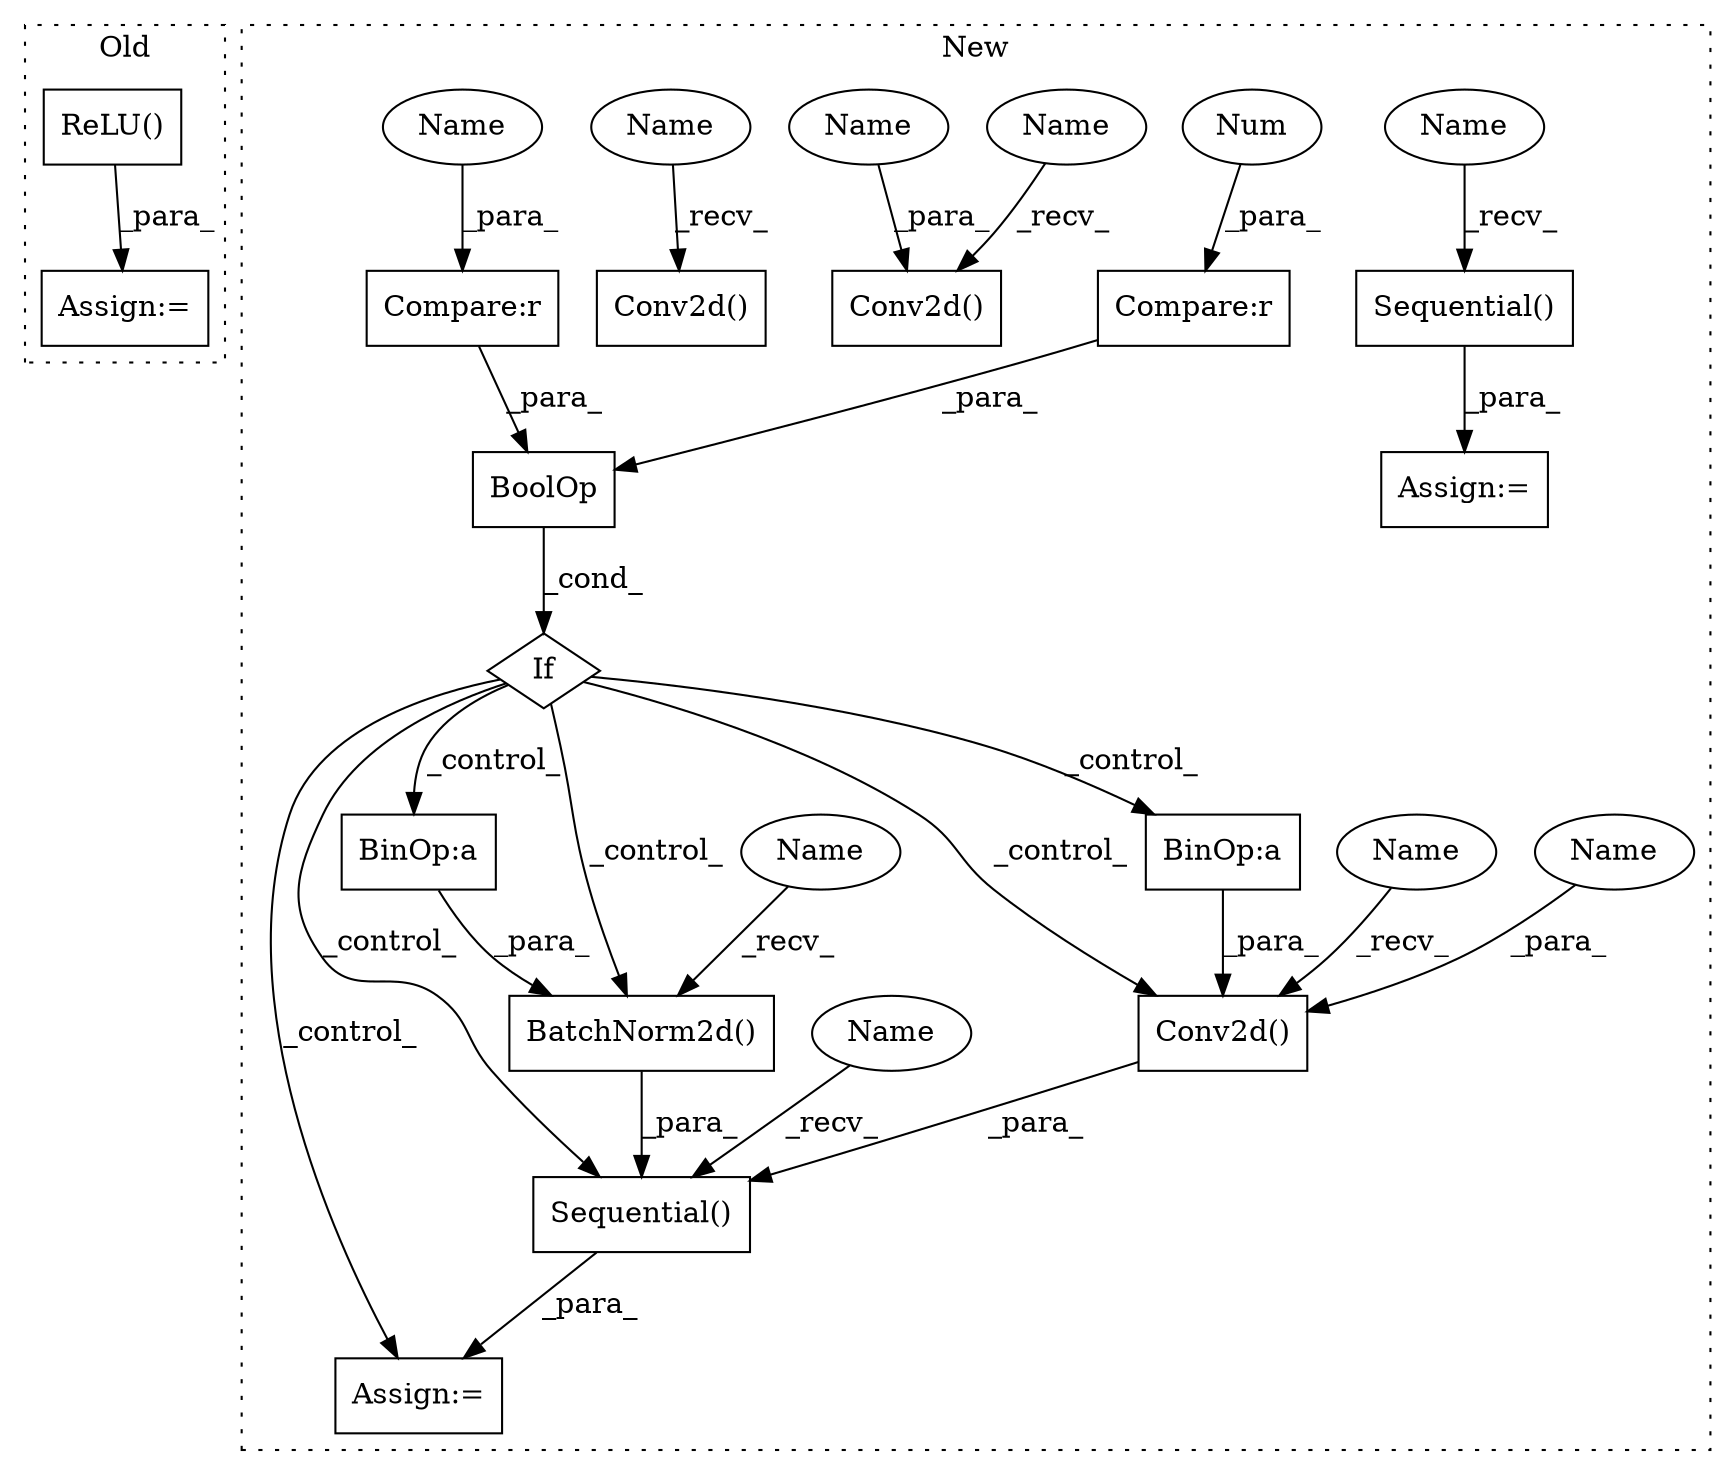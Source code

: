 digraph G {
subgraph cluster0 {
1 [label="ReLU()" a="75" s="536" l="21" shape="box"];
3 [label="Assign:=" a="68" s="533" l="3" shape="box"];
label = "Old";
style="dotted";
}
subgraph cluster1 {
2 [label="Conv2d()" a="75" s="912,954" l="10,69" shape="box"];
4 [label="Sequential()" a="75" s="775" l="15" shape="box"];
5 [label="Conv2d()" a="75" s="603,627" l="10,80" shape="box"];
6 [label="Assign:=" a="68" s="772" l="3" shape="box"];
7 [label="Conv2d()" a="75" s="445,485" l="23,54" shape="box"];
8 [label="Assign:=" a="68" s="878" l="3" shape="box"];
9 [label="If" a="96" s="799,851" l="3,14" shape="diamond"];
10 [label="Sequential()" a="75" s="881,1078" l="31,14" shape="box"];
11 [label="BinOp:a" a="82" s="1070" l="1" shape="box"];
12 [label="BinOp:a" a="82" s="947" l="1" shape="box"];
13 [label="Compare:r" a="40" s="817" l="34" shape="box"];
14 [label="Compare:r" a="40" s="802" l="11" shape="box"];
15 [label="BoolOp" a="72" s="802" l="49" shape="box"];
16 [label="BatchNorm2d()" a="75" s="1041,1077" l="15,1" shape="box"];
17 [label="Num" a="76" s="812" l="1" shape="ellipse"];
18 [label="Name" a="87" s="912" l="2" shape="ellipse"];
19 [label="Name" a="87" s="775" l="2" shape="ellipse"];
20 [label="Name" a="87" s="1041" l="2" shape="ellipse"];
21 [label="Name" a="87" s="445" l="2" shape="ellipse"];
22 [label="Name" a="87" s="881" l="2" shape="ellipse"];
23 [label="Name" a="87" s="603" l="2" shape="ellipse"];
24 [label="Name" a="87" s="468" l="9" shape="ellipse"];
25 [label="Name" a="87" s="817" l="9" shape="ellipse"];
26 [label="Name" a="87" s="922" l="9" shape="ellipse"];
label = "New";
style="dotted";
}
1 -> 3 [label="_para_"];
2 -> 10 [label="_para_"];
4 -> 6 [label="_para_"];
9 -> 8 [label="_control_"];
9 -> 12 [label="_control_"];
9 -> 10 [label="_control_"];
9 -> 16 [label="_control_"];
9 -> 2 [label="_control_"];
9 -> 11 [label="_control_"];
10 -> 8 [label="_para_"];
11 -> 16 [label="_para_"];
12 -> 2 [label="_para_"];
13 -> 15 [label="_para_"];
14 -> 15 [label="_para_"];
15 -> 9 [label="_cond_"];
16 -> 10 [label="_para_"];
17 -> 14 [label="_para_"];
18 -> 2 [label="_recv_"];
19 -> 4 [label="_recv_"];
20 -> 16 [label="_recv_"];
21 -> 7 [label="_recv_"];
22 -> 10 [label="_recv_"];
23 -> 5 [label="_recv_"];
24 -> 7 [label="_para_"];
25 -> 13 [label="_para_"];
26 -> 2 [label="_para_"];
}
